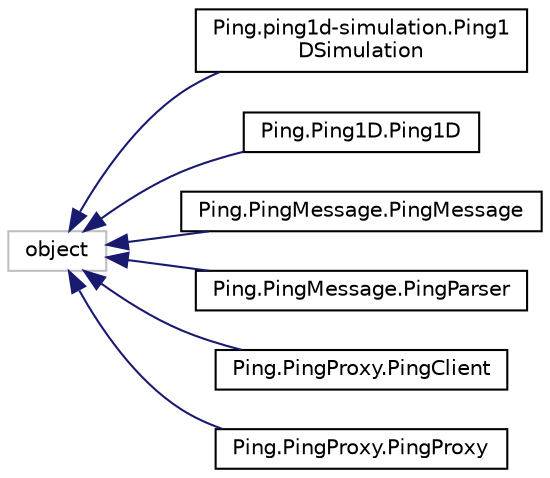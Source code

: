 digraph "Graphical Class Hierarchy"
{
  edge [fontname="Helvetica",fontsize="10",labelfontname="Helvetica",labelfontsize="10"];
  node [fontname="Helvetica",fontsize="10",shape=record];
  rankdir="LR";
  Node1 [label="object",height=0.2,width=0.4,color="grey75", fillcolor="white", style="filled"];
  Node1 -> Node0 [dir="back",color="midnightblue",fontsize="10",style="solid",fontname="Helvetica"];
  Node0 [label="Ping.ping1d-simulation.Ping1\lDSimulation",height=0.2,width=0.4,color="black", fillcolor="white", style="filled",URL="$classPing_1_1ping1d-simulation_1_1Ping1DSimulation.html"];
  Node1 -> Node3 [dir="back",color="midnightblue",fontsize="10",style="solid",fontname="Helvetica"];
  Node3 [label="Ping.Ping1D.Ping1D",height=0.2,width=0.4,color="black", fillcolor="white", style="filled",URL="$classPing_1_1Ping1D_1_1Ping1D.html"];
  Node1 -> Node4 [dir="back",color="midnightblue",fontsize="10",style="solid",fontname="Helvetica"];
  Node4 [label="Ping.PingMessage.PingMessage",height=0.2,width=0.4,color="black", fillcolor="white", style="filled",URL="$classPing_1_1PingMessage_1_1PingMessage.html"];
  Node1 -> Node5 [dir="back",color="midnightblue",fontsize="10",style="solid",fontname="Helvetica"];
  Node5 [label="Ping.PingMessage.PingParser",height=0.2,width=0.4,color="black", fillcolor="white", style="filled",URL="$classPing_1_1PingMessage_1_1PingParser.html"];
  Node1 -> Node6 [dir="back",color="midnightblue",fontsize="10",style="solid",fontname="Helvetica"];
  Node6 [label="Ping.PingProxy.PingClient",height=0.2,width=0.4,color="black", fillcolor="white", style="filled",URL="$classPing_1_1PingProxy_1_1PingClient.html"];
  Node1 -> Node7 [dir="back",color="midnightblue",fontsize="10",style="solid",fontname="Helvetica"];
  Node7 [label="Ping.PingProxy.PingProxy",height=0.2,width=0.4,color="black", fillcolor="white", style="filled",URL="$classPing_1_1PingProxy_1_1PingProxy.html"];
}
